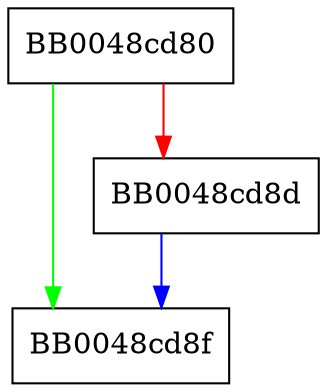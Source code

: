 digraph ssl_cipher_id_cmp {
  node [shape="box"];
  graph [splines=ortho];
  BB0048cd80 -> BB0048cd8f [color="green"];
  BB0048cd80 -> BB0048cd8d [color="red"];
  BB0048cd8d -> BB0048cd8f [color="blue"];
}